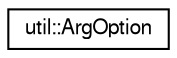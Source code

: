 digraph "Graphical Class Hierarchy"
{
  edge [fontname="FreeSans",fontsize="10",labelfontname="FreeSans",labelfontsize="10"];
  node [fontname="FreeSans",fontsize="10",shape=record];
  rankdir="LR";
  Node0 [label="util::ArgOption",height=0.2,width=0.4,color="black", fillcolor="white", style="filled",URL="$structutil_1_1_arg_option.html",tooltip="A single argument option. "];
}
